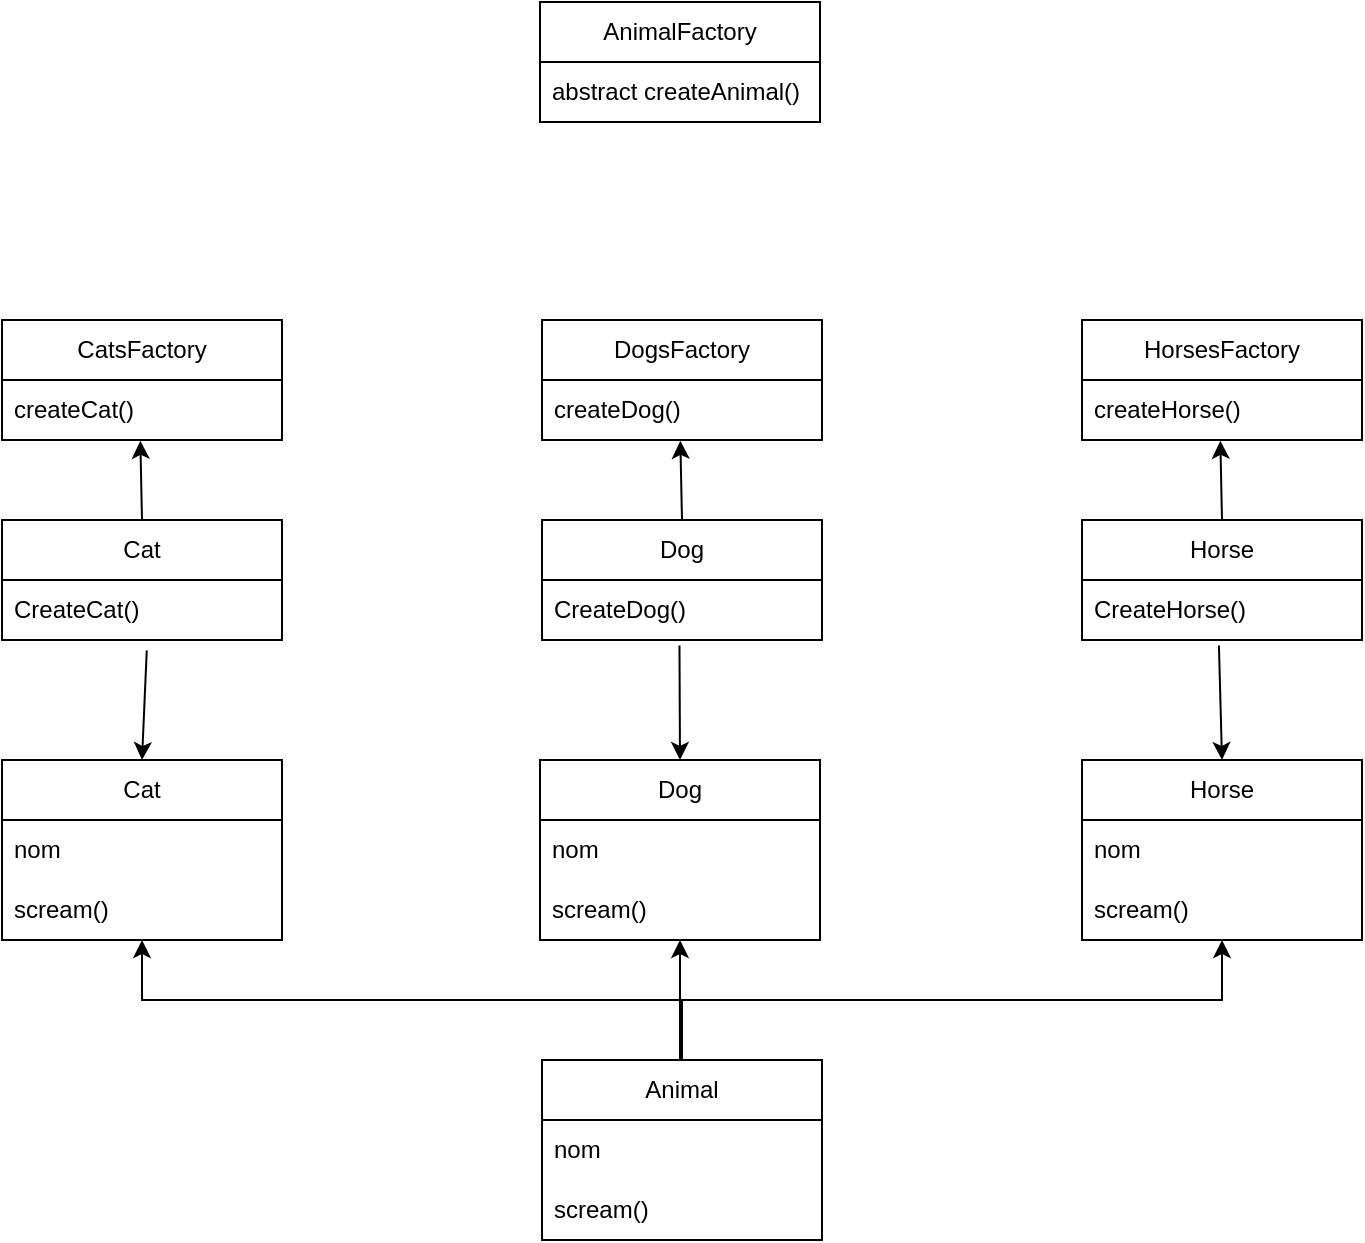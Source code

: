 <mxfile version="22.1.4" type="github">
  <diagram name="Page-1" id="zZTQ4hTRqjqurmtvL9Kt">
    <mxGraphModel dx="1050" dy="566" grid="1" gridSize="10" guides="1" tooltips="1" connect="1" arrows="1" fold="1" page="1" pageScale="1" pageWidth="827" pageHeight="1169" math="0" shadow="0">
      <root>
        <mxCell id="0" />
        <mxCell id="1" parent="0" />
        <mxCell id="AnprCJV5yXAA06qgXDiE-1" value="CatsFactory" style="swimlane;fontStyle=0;childLayout=stackLayout;horizontal=1;startSize=30;horizontalStack=0;resizeParent=1;resizeParentMax=0;resizeLast=0;collapsible=1;marginBottom=0;whiteSpace=wrap;html=1;" vertex="1" parent="1">
          <mxGeometry x="40" y="200" width="140" height="60" as="geometry" />
        </mxCell>
        <mxCell id="AnprCJV5yXAA06qgXDiE-2" value="createCat()" style="text;strokeColor=none;fillColor=none;align=left;verticalAlign=middle;spacingLeft=4;spacingRight=4;overflow=hidden;points=[[0,0.5],[1,0.5]];portConstraint=eastwest;rotatable=0;whiteSpace=wrap;html=1;" vertex="1" parent="AnprCJV5yXAA06qgXDiE-1">
          <mxGeometry y="30" width="140" height="30" as="geometry" />
        </mxCell>
        <mxCell id="AnprCJV5yXAA06qgXDiE-5" value="Cat" style="swimlane;fontStyle=0;childLayout=stackLayout;horizontal=1;startSize=30;horizontalStack=0;resizeParent=1;resizeParentMax=0;resizeLast=0;collapsible=1;marginBottom=0;whiteSpace=wrap;html=1;" vertex="1" parent="1">
          <mxGeometry x="40" y="300" width="140" height="60" as="geometry" />
        </mxCell>
        <mxCell id="AnprCJV5yXAA06qgXDiE-6" value="CreateCat()" style="text;strokeColor=none;fillColor=none;align=left;verticalAlign=middle;spacingLeft=4;spacingRight=4;overflow=hidden;points=[[0,0.5],[1,0.5]];portConstraint=eastwest;rotatable=0;whiteSpace=wrap;html=1;" vertex="1" parent="AnprCJV5yXAA06qgXDiE-5">
          <mxGeometry y="30" width="140" height="30" as="geometry" />
        </mxCell>
        <mxCell id="AnprCJV5yXAA06qgXDiE-17" value="" style="endArrow=classic;html=1;rounded=0;exitX=0.5;exitY=0;exitDx=0;exitDy=0;entryX=0.494;entryY=1.013;entryDx=0;entryDy=0;entryPerimeter=0;" edge="1" parent="1" source="AnprCJV5yXAA06qgXDiE-5" target="AnprCJV5yXAA06qgXDiE-2">
          <mxGeometry width="50" height="50" relative="1" as="geometry">
            <mxPoint x="280" y="320" as="sourcePoint" />
            <mxPoint x="120" y="260" as="targetPoint" />
          </mxGeometry>
        </mxCell>
        <mxCell id="AnprCJV5yXAA06qgXDiE-26" value="" style="endArrow=classic;html=1;rounded=0;exitX=0.517;exitY=1.173;exitDx=0;exitDy=0;exitPerimeter=0;entryX=0.5;entryY=0;entryDx=0;entryDy=0;" edge="1" parent="1" source="AnprCJV5yXAA06qgXDiE-6" target="AnprCJV5yXAA06qgXDiE-44">
          <mxGeometry width="50" height="50" relative="1" as="geometry">
            <mxPoint x="180" y="330.31" as="sourcePoint" />
            <mxPoint x="110" y="410" as="targetPoint" />
          </mxGeometry>
        </mxCell>
        <mxCell id="AnprCJV5yXAA06qgXDiE-28" value="DogsFactory" style="swimlane;fontStyle=0;childLayout=stackLayout;horizontal=1;startSize=30;horizontalStack=0;resizeParent=1;resizeParentMax=0;resizeLast=0;collapsible=1;marginBottom=0;whiteSpace=wrap;html=1;" vertex="1" parent="1">
          <mxGeometry x="310" y="200" width="140" height="60" as="geometry" />
        </mxCell>
        <mxCell id="AnprCJV5yXAA06qgXDiE-29" value="createDog()" style="text;strokeColor=none;fillColor=none;align=left;verticalAlign=middle;spacingLeft=4;spacingRight=4;overflow=hidden;points=[[0,0.5],[1,0.5]];portConstraint=eastwest;rotatable=0;whiteSpace=wrap;html=1;" vertex="1" parent="AnprCJV5yXAA06qgXDiE-28">
          <mxGeometry y="30" width="140" height="30" as="geometry" />
        </mxCell>
        <mxCell id="AnprCJV5yXAA06qgXDiE-30" value="Dog" style="swimlane;fontStyle=0;childLayout=stackLayout;horizontal=1;startSize=30;horizontalStack=0;resizeParent=1;resizeParentMax=0;resizeLast=0;collapsible=1;marginBottom=0;whiteSpace=wrap;html=1;" vertex="1" parent="1">
          <mxGeometry x="310" y="300" width="140" height="60" as="geometry" />
        </mxCell>
        <mxCell id="AnprCJV5yXAA06qgXDiE-31" value="CreateDog()" style="text;strokeColor=none;fillColor=none;align=left;verticalAlign=middle;spacingLeft=4;spacingRight=4;overflow=hidden;points=[[0,0.5],[1,0.5]];portConstraint=eastwest;rotatable=0;whiteSpace=wrap;html=1;" vertex="1" parent="AnprCJV5yXAA06qgXDiE-30">
          <mxGeometry y="30" width="140" height="30" as="geometry" />
        </mxCell>
        <mxCell id="AnprCJV5yXAA06qgXDiE-32" value="" style="endArrow=classic;html=1;rounded=0;exitX=0.5;exitY=0;exitDx=0;exitDy=0;entryX=0.494;entryY=1.013;entryDx=0;entryDy=0;entryPerimeter=0;" edge="1" parent="1" source="AnprCJV5yXAA06qgXDiE-30" target="AnprCJV5yXAA06qgXDiE-29">
          <mxGeometry width="50" height="50" relative="1" as="geometry">
            <mxPoint x="550" y="320" as="sourcePoint" />
            <mxPoint x="390" y="260" as="targetPoint" />
          </mxGeometry>
        </mxCell>
        <mxCell id="AnprCJV5yXAA06qgXDiE-33" value="" style="endArrow=classic;html=1;rounded=0;exitX=0.491;exitY=1.093;exitDx=0;exitDy=0;exitPerimeter=0;entryX=0.5;entryY=0;entryDx=0;entryDy=0;" edge="1" parent="1" source="AnprCJV5yXAA06qgXDiE-31" target="AnprCJV5yXAA06qgXDiE-48">
          <mxGeometry width="50" height="50" relative="1" as="geometry">
            <mxPoint x="450" y="330.31" as="sourcePoint" />
            <mxPoint x="384" y="410" as="targetPoint" />
          </mxGeometry>
        </mxCell>
        <mxCell id="AnprCJV5yXAA06qgXDiE-35" value="HorsesFactory" style="swimlane;fontStyle=0;childLayout=stackLayout;horizontal=1;startSize=30;horizontalStack=0;resizeParent=1;resizeParentMax=0;resizeLast=0;collapsible=1;marginBottom=0;whiteSpace=wrap;html=1;" vertex="1" parent="1">
          <mxGeometry x="580" y="200" width="140" height="60" as="geometry" />
        </mxCell>
        <mxCell id="AnprCJV5yXAA06qgXDiE-36" value="createHorse()" style="text;strokeColor=none;fillColor=none;align=left;verticalAlign=middle;spacingLeft=4;spacingRight=4;overflow=hidden;points=[[0,0.5],[1,0.5]];portConstraint=eastwest;rotatable=0;whiteSpace=wrap;html=1;" vertex="1" parent="AnprCJV5yXAA06qgXDiE-35">
          <mxGeometry y="30" width="140" height="30" as="geometry" />
        </mxCell>
        <mxCell id="AnprCJV5yXAA06qgXDiE-37" value="Horse" style="swimlane;fontStyle=0;childLayout=stackLayout;horizontal=1;startSize=30;horizontalStack=0;resizeParent=1;resizeParentMax=0;resizeLast=0;collapsible=1;marginBottom=0;whiteSpace=wrap;html=1;" vertex="1" parent="1">
          <mxGeometry x="580" y="300" width="140" height="60" as="geometry" />
        </mxCell>
        <mxCell id="AnprCJV5yXAA06qgXDiE-38" value="CreateHorse()" style="text;strokeColor=none;fillColor=none;align=left;verticalAlign=middle;spacingLeft=4;spacingRight=4;overflow=hidden;points=[[0,0.5],[1,0.5]];portConstraint=eastwest;rotatable=0;whiteSpace=wrap;html=1;" vertex="1" parent="AnprCJV5yXAA06qgXDiE-37">
          <mxGeometry y="30" width="140" height="30" as="geometry" />
        </mxCell>
        <mxCell id="AnprCJV5yXAA06qgXDiE-39" value="" style="endArrow=classic;html=1;rounded=0;exitX=0.5;exitY=0;exitDx=0;exitDy=0;entryX=0.494;entryY=1.013;entryDx=0;entryDy=0;entryPerimeter=0;" edge="1" parent="1" source="AnprCJV5yXAA06qgXDiE-37" target="AnprCJV5yXAA06qgXDiE-36">
          <mxGeometry width="50" height="50" relative="1" as="geometry">
            <mxPoint x="820" y="320" as="sourcePoint" />
            <mxPoint x="660" y="260" as="targetPoint" />
          </mxGeometry>
        </mxCell>
        <mxCell id="AnprCJV5yXAA06qgXDiE-40" value="" style="endArrow=classic;html=1;rounded=0;exitX=0.489;exitY=1.093;exitDx=0;exitDy=0;exitPerimeter=0;entryX=0.5;entryY=0;entryDx=0;entryDy=0;" edge="1" parent="1" source="AnprCJV5yXAA06qgXDiE-38" target="AnprCJV5yXAA06qgXDiE-51">
          <mxGeometry width="50" height="50" relative="1" as="geometry">
            <mxPoint x="720" y="330.31" as="sourcePoint" />
            <mxPoint x="650" y="410" as="targetPoint" />
            <Array as="points" />
          </mxGeometry>
        </mxCell>
        <mxCell id="AnprCJV5yXAA06qgXDiE-42" value="AnimalFactory" style="swimlane;fontStyle=0;childLayout=stackLayout;horizontal=1;startSize=30;horizontalStack=0;resizeParent=1;resizeParentMax=0;resizeLast=0;collapsible=1;marginBottom=0;whiteSpace=wrap;html=1;" vertex="1" parent="1">
          <mxGeometry x="309" y="41" width="140" height="60" as="geometry" />
        </mxCell>
        <mxCell id="AnprCJV5yXAA06qgXDiE-43" value="abstract createAnimal()" style="text;strokeColor=none;fillColor=none;align=left;verticalAlign=middle;spacingLeft=4;spacingRight=4;overflow=hidden;points=[[0,0.5],[1,0.5]];portConstraint=eastwest;rotatable=0;whiteSpace=wrap;html=1;" vertex="1" parent="AnprCJV5yXAA06qgXDiE-42">
          <mxGeometry y="30" width="140" height="30" as="geometry" />
        </mxCell>
        <mxCell id="AnprCJV5yXAA06qgXDiE-44" value="Cat" style="swimlane;fontStyle=0;childLayout=stackLayout;horizontal=1;startSize=30;horizontalStack=0;resizeParent=1;resizeParentMax=0;resizeLast=0;collapsible=1;marginBottom=0;whiteSpace=wrap;html=1;" vertex="1" parent="1">
          <mxGeometry x="40" y="420" width="140" height="90" as="geometry" />
        </mxCell>
        <mxCell id="AnprCJV5yXAA06qgXDiE-45" value="nom" style="text;strokeColor=none;fillColor=none;align=left;verticalAlign=middle;spacingLeft=4;spacingRight=4;overflow=hidden;points=[[0,0.5],[1,0.5]];portConstraint=eastwest;rotatable=0;whiteSpace=wrap;html=1;" vertex="1" parent="AnprCJV5yXAA06qgXDiE-44">
          <mxGeometry y="30" width="140" height="30" as="geometry" />
        </mxCell>
        <mxCell id="AnprCJV5yXAA06qgXDiE-46" value="scream()" style="text;strokeColor=none;fillColor=none;align=left;verticalAlign=middle;spacingLeft=4;spacingRight=4;overflow=hidden;points=[[0,0.5],[1,0.5]];portConstraint=eastwest;rotatable=0;whiteSpace=wrap;html=1;" vertex="1" parent="AnprCJV5yXAA06qgXDiE-44">
          <mxGeometry y="60" width="140" height="30" as="geometry" />
        </mxCell>
        <mxCell id="AnprCJV5yXAA06qgXDiE-48" value="Dog" style="swimlane;fontStyle=0;childLayout=stackLayout;horizontal=1;startSize=30;horizontalStack=0;resizeParent=1;resizeParentMax=0;resizeLast=0;collapsible=1;marginBottom=0;whiteSpace=wrap;html=1;" vertex="1" parent="1">
          <mxGeometry x="309" y="420" width="140" height="90" as="geometry" />
        </mxCell>
        <mxCell id="AnprCJV5yXAA06qgXDiE-49" value="nom" style="text;strokeColor=none;fillColor=none;align=left;verticalAlign=middle;spacingLeft=4;spacingRight=4;overflow=hidden;points=[[0,0.5],[1,0.5]];portConstraint=eastwest;rotatable=0;whiteSpace=wrap;html=1;" vertex="1" parent="AnprCJV5yXAA06qgXDiE-48">
          <mxGeometry y="30" width="140" height="30" as="geometry" />
        </mxCell>
        <mxCell id="AnprCJV5yXAA06qgXDiE-50" value="scream()" style="text;strokeColor=none;fillColor=none;align=left;verticalAlign=middle;spacingLeft=4;spacingRight=4;overflow=hidden;points=[[0,0.5],[1,0.5]];portConstraint=eastwest;rotatable=0;whiteSpace=wrap;html=1;" vertex="1" parent="AnprCJV5yXAA06qgXDiE-48">
          <mxGeometry y="60" width="140" height="30" as="geometry" />
        </mxCell>
        <mxCell id="AnprCJV5yXAA06qgXDiE-51" value="Horse" style="swimlane;fontStyle=0;childLayout=stackLayout;horizontal=1;startSize=30;horizontalStack=0;resizeParent=1;resizeParentMax=0;resizeLast=0;collapsible=1;marginBottom=0;whiteSpace=wrap;html=1;" vertex="1" parent="1">
          <mxGeometry x="580" y="420" width="140" height="90" as="geometry" />
        </mxCell>
        <mxCell id="AnprCJV5yXAA06qgXDiE-52" value="nom" style="text;strokeColor=none;fillColor=none;align=left;verticalAlign=middle;spacingLeft=4;spacingRight=4;overflow=hidden;points=[[0,0.5],[1,0.5]];portConstraint=eastwest;rotatable=0;whiteSpace=wrap;html=1;" vertex="1" parent="AnprCJV5yXAA06qgXDiE-51">
          <mxGeometry y="30" width="140" height="30" as="geometry" />
        </mxCell>
        <mxCell id="AnprCJV5yXAA06qgXDiE-53" value="scream()" style="text;strokeColor=none;fillColor=none;align=left;verticalAlign=middle;spacingLeft=4;spacingRight=4;overflow=hidden;points=[[0,0.5],[1,0.5]];portConstraint=eastwest;rotatable=0;whiteSpace=wrap;html=1;" vertex="1" parent="AnprCJV5yXAA06qgXDiE-51">
          <mxGeometry y="60" width="140" height="30" as="geometry" />
        </mxCell>
        <mxCell id="AnprCJV5yXAA06qgXDiE-57" value="" style="edgeStyle=orthogonalEdgeStyle;rounded=0;orthogonalLoop=1;jettySize=auto;html=1;" edge="1" parent="1" source="AnprCJV5yXAA06qgXDiE-54" target="AnprCJV5yXAA06qgXDiE-50">
          <mxGeometry relative="1" as="geometry">
            <Array as="points">
              <mxPoint x="379" y="550" />
              <mxPoint x="379" y="550" />
            </Array>
          </mxGeometry>
        </mxCell>
        <mxCell id="AnprCJV5yXAA06qgXDiE-54" value="Animal" style="swimlane;fontStyle=0;childLayout=stackLayout;horizontal=1;startSize=30;horizontalStack=0;resizeParent=1;resizeParentMax=0;resizeLast=0;collapsible=1;marginBottom=0;whiteSpace=wrap;html=1;" vertex="1" parent="1">
          <mxGeometry x="310" y="570" width="140" height="90" as="geometry" />
        </mxCell>
        <mxCell id="AnprCJV5yXAA06qgXDiE-55" value="nom" style="text;strokeColor=none;fillColor=none;align=left;verticalAlign=middle;spacingLeft=4;spacingRight=4;overflow=hidden;points=[[0,0.5],[1,0.5]];portConstraint=eastwest;rotatable=0;whiteSpace=wrap;html=1;" vertex="1" parent="AnprCJV5yXAA06qgXDiE-54">
          <mxGeometry y="30" width="140" height="30" as="geometry" />
        </mxCell>
        <mxCell id="AnprCJV5yXAA06qgXDiE-56" value="scream()" style="text;strokeColor=none;fillColor=none;align=left;verticalAlign=middle;spacingLeft=4;spacingRight=4;overflow=hidden;points=[[0,0.5],[1,0.5]];portConstraint=eastwest;rotatable=0;whiteSpace=wrap;html=1;" vertex="1" parent="AnprCJV5yXAA06qgXDiE-54">
          <mxGeometry y="60" width="140" height="30" as="geometry" />
        </mxCell>
        <mxCell id="AnprCJV5yXAA06qgXDiE-58" style="edgeStyle=orthogonalEdgeStyle;rounded=0;orthogonalLoop=1;jettySize=auto;html=1;entryX=0.5;entryY=1;entryDx=0;entryDy=0;entryPerimeter=0;" edge="1" parent="1" source="AnprCJV5yXAA06qgXDiE-54" target="AnprCJV5yXAA06qgXDiE-53">
          <mxGeometry relative="1" as="geometry" />
        </mxCell>
        <mxCell id="AnprCJV5yXAA06qgXDiE-59" style="edgeStyle=orthogonalEdgeStyle;rounded=0;orthogonalLoop=1;jettySize=auto;html=1;entryX=0.5;entryY=1;entryDx=0;entryDy=0;entryPerimeter=0;" edge="1" parent="1" source="AnprCJV5yXAA06qgXDiE-54" target="AnprCJV5yXAA06qgXDiE-46">
          <mxGeometry relative="1" as="geometry" />
        </mxCell>
      </root>
    </mxGraphModel>
  </diagram>
</mxfile>
